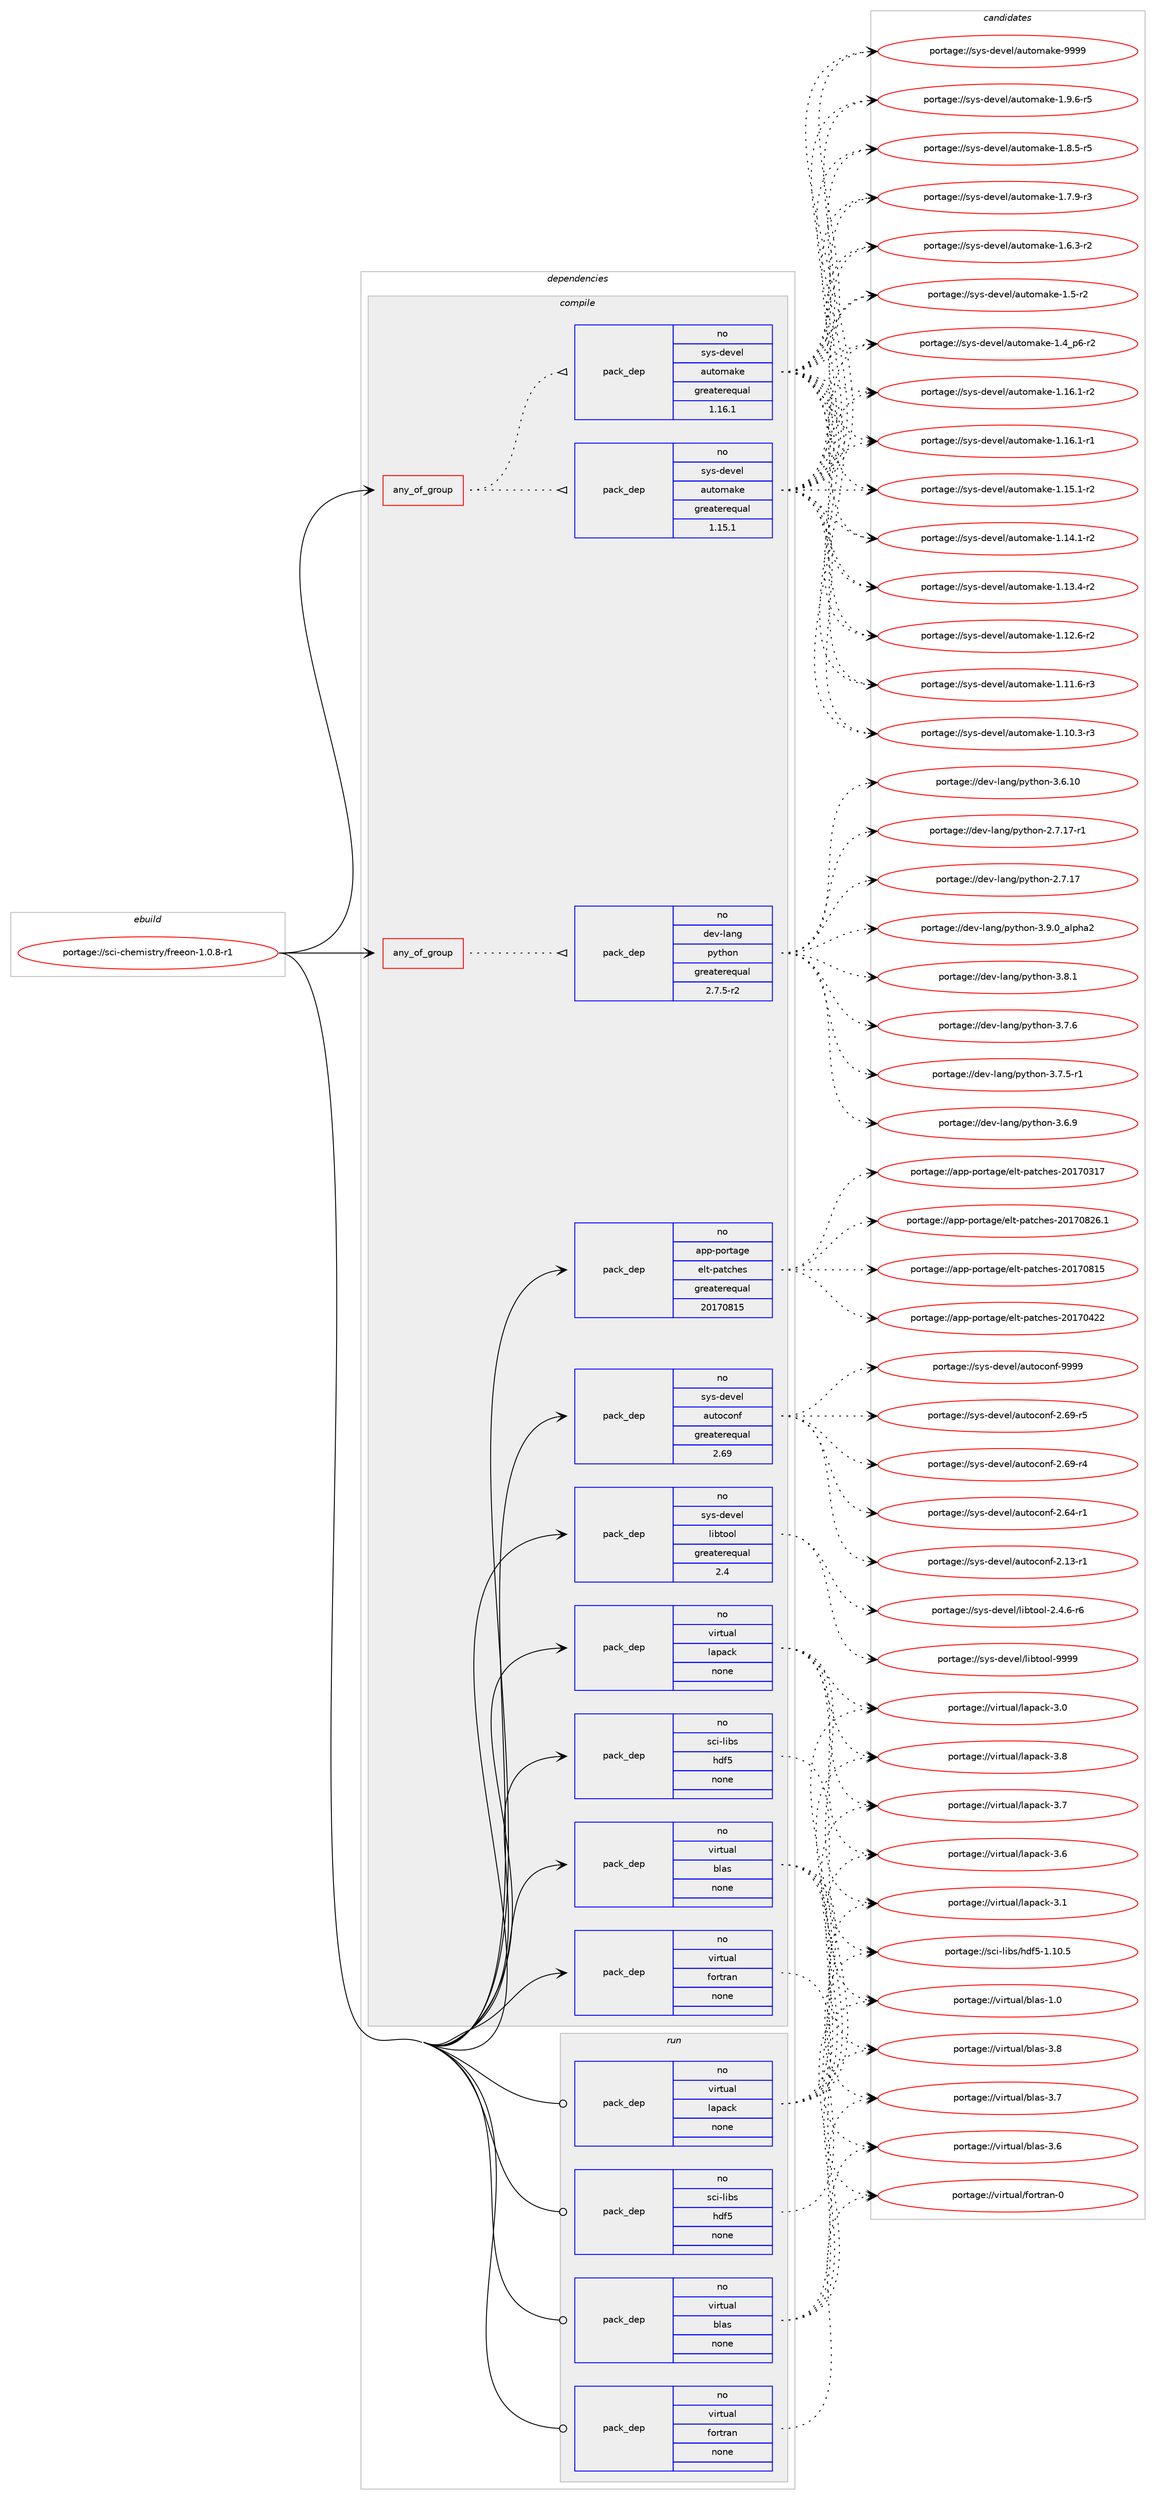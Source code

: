 digraph prolog {

# *************
# Graph options
# *************

newrank=true;
concentrate=true;
compound=true;
graph [rankdir=LR,fontname=Helvetica,fontsize=10,ranksep=1.5];#, ranksep=2.5, nodesep=0.2];
edge  [arrowhead=vee];
node  [fontname=Helvetica,fontsize=10];

# **********
# The ebuild
# **********

subgraph cluster_leftcol {
color=gray;
rank=same;
label=<<i>ebuild</i>>;
id [label="portage://sci-chemistry/freeon-1.0.8-r1", color=red, width=4, href="../sci-chemistry/freeon-1.0.8-r1.svg"];
}

# ****************
# The dependencies
# ****************

subgraph cluster_midcol {
color=gray;
label=<<i>dependencies</i>>;
subgraph cluster_compile {
fillcolor="#eeeeee";
style=filled;
label=<<i>compile</i>>;
subgraph any1622 {
dependency102707 [label=<<TABLE BORDER="0" CELLBORDER="1" CELLSPACING="0" CELLPADDING="4"><TR><TD CELLPADDING="10">any_of_group</TD></TR></TABLE>>, shape=none, color=red];subgraph pack80191 {
dependency102708 [label=<<TABLE BORDER="0" CELLBORDER="1" CELLSPACING="0" CELLPADDING="4" WIDTH="220"><TR><TD ROWSPAN="6" CELLPADDING="30">pack_dep</TD></TR><TR><TD WIDTH="110">no</TD></TR><TR><TD>dev-lang</TD></TR><TR><TD>python</TD></TR><TR><TD>greaterequal</TD></TR><TR><TD>2.7.5-r2</TD></TR></TABLE>>, shape=none, color=blue];
}
dependency102707:e -> dependency102708:w [weight=20,style="dotted",arrowhead="oinv"];
}
id:e -> dependency102707:w [weight=20,style="solid",arrowhead="vee"];
subgraph any1623 {
dependency102709 [label=<<TABLE BORDER="0" CELLBORDER="1" CELLSPACING="0" CELLPADDING="4"><TR><TD CELLPADDING="10">any_of_group</TD></TR></TABLE>>, shape=none, color=red];subgraph pack80192 {
dependency102710 [label=<<TABLE BORDER="0" CELLBORDER="1" CELLSPACING="0" CELLPADDING="4" WIDTH="220"><TR><TD ROWSPAN="6" CELLPADDING="30">pack_dep</TD></TR><TR><TD WIDTH="110">no</TD></TR><TR><TD>sys-devel</TD></TR><TR><TD>automake</TD></TR><TR><TD>greaterequal</TD></TR><TR><TD>1.16.1</TD></TR></TABLE>>, shape=none, color=blue];
}
dependency102709:e -> dependency102710:w [weight=20,style="dotted",arrowhead="oinv"];
subgraph pack80193 {
dependency102711 [label=<<TABLE BORDER="0" CELLBORDER="1" CELLSPACING="0" CELLPADDING="4" WIDTH="220"><TR><TD ROWSPAN="6" CELLPADDING="30">pack_dep</TD></TR><TR><TD WIDTH="110">no</TD></TR><TR><TD>sys-devel</TD></TR><TR><TD>automake</TD></TR><TR><TD>greaterequal</TD></TR><TR><TD>1.15.1</TD></TR></TABLE>>, shape=none, color=blue];
}
dependency102709:e -> dependency102711:w [weight=20,style="dotted",arrowhead="oinv"];
}
id:e -> dependency102709:w [weight=20,style="solid",arrowhead="vee"];
subgraph pack80194 {
dependency102712 [label=<<TABLE BORDER="0" CELLBORDER="1" CELLSPACING="0" CELLPADDING="4" WIDTH="220"><TR><TD ROWSPAN="6" CELLPADDING="30">pack_dep</TD></TR><TR><TD WIDTH="110">no</TD></TR><TR><TD>app-portage</TD></TR><TR><TD>elt-patches</TD></TR><TR><TD>greaterequal</TD></TR><TR><TD>20170815</TD></TR></TABLE>>, shape=none, color=blue];
}
id:e -> dependency102712:w [weight=20,style="solid",arrowhead="vee"];
subgraph pack80195 {
dependency102713 [label=<<TABLE BORDER="0" CELLBORDER="1" CELLSPACING="0" CELLPADDING="4" WIDTH="220"><TR><TD ROWSPAN="6" CELLPADDING="30">pack_dep</TD></TR><TR><TD WIDTH="110">no</TD></TR><TR><TD>sci-libs</TD></TR><TR><TD>hdf5</TD></TR><TR><TD>none</TD></TR><TR><TD></TD></TR></TABLE>>, shape=none, color=blue];
}
id:e -> dependency102713:w [weight=20,style="solid",arrowhead="vee"];
subgraph pack80196 {
dependency102714 [label=<<TABLE BORDER="0" CELLBORDER="1" CELLSPACING="0" CELLPADDING="4" WIDTH="220"><TR><TD ROWSPAN="6" CELLPADDING="30">pack_dep</TD></TR><TR><TD WIDTH="110">no</TD></TR><TR><TD>sys-devel</TD></TR><TR><TD>autoconf</TD></TR><TR><TD>greaterequal</TD></TR><TR><TD>2.69</TD></TR></TABLE>>, shape=none, color=blue];
}
id:e -> dependency102714:w [weight=20,style="solid",arrowhead="vee"];
subgraph pack80197 {
dependency102715 [label=<<TABLE BORDER="0" CELLBORDER="1" CELLSPACING="0" CELLPADDING="4" WIDTH="220"><TR><TD ROWSPAN="6" CELLPADDING="30">pack_dep</TD></TR><TR><TD WIDTH="110">no</TD></TR><TR><TD>sys-devel</TD></TR><TR><TD>libtool</TD></TR><TR><TD>greaterequal</TD></TR><TR><TD>2.4</TD></TR></TABLE>>, shape=none, color=blue];
}
id:e -> dependency102715:w [weight=20,style="solid",arrowhead="vee"];
subgraph pack80198 {
dependency102716 [label=<<TABLE BORDER="0" CELLBORDER="1" CELLSPACING="0" CELLPADDING="4" WIDTH="220"><TR><TD ROWSPAN="6" CELLPADDING="30">pack_dep</TD></TR><TR><TD WIDTH="110">no</TD></TR><TR><TD>virtual</TD></TR><TR><TD>blas</TD></TR><TR><TD>none</TD></TR><TR><TD></TD></TR></TABLE>>, shape=none, color=blue];
}
id:e -> dependency102716:w [weight=20,style="solid",arrowhead="vee"];
subgraph pack80199 {
dependency102717 [label=<<TABLE BORDER="0" CELLBORDER="1" CELLSPACING="0" CELLPADDING="4" WIDTH="220"><TR><TD ROWSPAN="6" CELLPADDING="30">pack_dep</TD></TR><TR><TD WIDTH="110">no</TD></TR><TR><TD>virtual</TD></TR><TR><TD>fortran</TD></TR><TR><TD>none</TD></TR><TR><TD></TD></TR></TABLE>>, shape=none, color=blue];
}
id:e -> dependency102717:w [weight=20,style="solid",arrowhead="vee"];
subgraph pack80200 {
dependency102718 [label=<<TABLE BORDER="0" CELLBORDER="1" CELLSPACING="0" CELLPADDING="4" WIDTH="220"><TR><TD ROWSPAN="6" CELLPADDING="30">pack_dep</TD></TR><TR><TD WIDTH="110">no</TD></TR><TR><TD>virtual</TD></TR><TR><TD>lapack</TD></TR><TR><TD>none</TD></TR><TR><TD></TD></TR></TABLE>>, shape=none, color=blue];
}
id:e -> dependency102718:w [weight=20,style="solid",arrowhead="vee"];
}
subgraph cluster_compileandrun {
fillcolor="#eeeeee";
style=filled;
label=<<i>compile and run</i>>;
}
subgraph cluster_run {
fillcolor="#eeeeee";
style=filled;
label=<<i>run</i>>;
subgraph pack80201 {
dependency102719 [label=<<TABLE BORDER="0" CELLBORDER="1" CELLSPACING="0" CELLPADDING="4" WIDTH="220"><TR><TD ROWSPAN="6" CELLPADDING="30">pack_dep</TD></TR><TR><TD WIDTH="110">no</TD></TR><TR><TD>sci-libs</TD></TR><TR><TD>hdf5</TD></TR><TR><TD>none</TD></TR><TR><TD></TD></TR></TABLE>>, shape=none, color=blue];
}
id:e -> dependency102719:w [weight=20,style="solid",arrowhead="odot"];
subgraph pack80202 {
dependency102720 [label=<<TABLE BORDER="0" CELLBORDER="1" CELLSPACING="0" CELLPADDING="4" WIDTH="220"><TR><TD ROWSPAN="6" CELLPADDING="30">pack_dep</TD></TR><TR><TD WIDTH="110">no</TD></TR><TR><TD>virtual</TD></TR><TR><TD>blas</TD></TR><TR><TD>none</TD></TR><TR><TD></TD></TR></TABLE>>, shape=none, color=blue];
}
id:e -> dependency102720:w [weight=20,style="solid",arrowhead="odot"];
subgraph pack80203 {
dependency102721 [label=<<TABLE BORDER="0" CELLBORDER="1" CELLSPACING="0" CELLPADDING="4" WIDTH="220"><TR><TD ROWSPAN="6" CELLPADDING="30">pack_dep</TD></TR><TR><TD WIDTH="110">no</TD></TR><TR><TD>virtual</TD></TR><TR><TD>fortran</TD></TR><TR><TD>none</TD></TR><TR><TD></TD></TR></TABLE>>, shape=none, color=blue];
}
id:e -> dependency102721:w [weight=20,style="solid",arrowhead="odot"];
subgraph pack80204 {
dependency102722 [label=<<TABLE BORDER="0" CELLBORDER="1" CELLSPACING="0" CELLPADDING="4" WIDTH="220"><TR><TD ROWSPAN="6" CELLPADDING="30">pack_dep</TD></TR><TR><TD WIDTH="110">no</TD></TR><TR><TD>virtual</TD></TR><TR><TD>lapack</TD></TR><TR><TD>none</TD></TR><TR><TD></TD></TR></TABLE>>, shape=none, color=blue];
}
id:e -> dependency102722:w [weight=20,style="solid",arrowhead="odot"];
}
}

# **************
# The candidates
# **************

subgraph cluster_choices {
rank=same;
color=gray;
label=<<i>candidates</i>>;

subgraph choice80191 {
color=black;
nodesep=1;
choice10010111845108971101034711212111610411111045514657464895971081121049750 [label="portage://dev-lang/python-3.9.0_alpha2", color=red, width=4,href="../dev-lang/python-3.9.0_alpha2.svg"];
choice100101118451089711010347112121116104111110455146564649 [label="portage://dev-lang/python-3.8.1", color=red, width=4,href="../dev-lang/python-3.8.1.svg"];
choice100101118451089711010347112121116104111110455146554654 [label="portage://dev-lang/python-3.7.6", color=red, width=4,href="../dev-lang/python-3.7.6.svg"];
choice1001011184510897110103471121211161041111104551465546534511449 [label="portage://dev-lang/python-3.7.5-r1", color=red, width=4,href="../dev-lang/python-3.7.5-r1.svg"];
choice100101118451089711010347112121116104111110455146544657 [label="portage://dev-lang/python-3.6.9", color=red, width=4,href="../dev-lang/python-3.6.9.svg"];
choice10010111845108971101034711212111610411111045514654464948 [label="portage://dev-lang/python-3.6.10", color=red, width=4,href="../dev-lang/python-3.6.10.svg"];
choice100101118451089711010347112121116104111110455046554649554511449 [label="portage://dev-lang/python-2.7.17-r1", color=red, width=4,href="../dev-lang/python-2.7.17-r1.svg"];
choice10010111845108971101034711212111610411111045504655464955 [label="portage://dev-lang/python-2.7.17", color=red, width=4,href="../dev-lang/python-2.7.17.svg"];
dependency102708:e -> choice10010111845108971101034711212111610411111045514657464895971081121049750:w [style=dotted,weight="100"];
dependency102708:e -> choice100101118451089711010347112121116104111110455146564649:w [style=dotted,weight="100"];
dependency102708:e -> choice100101118451089711010347112121116104111110455146554654:w [style=dotted,weight="100"];
dependency102708:e -> choice1001011184510897110103471121211161041111104551465546534511449:w [style=dotted,weight="100"];
dependency102708:e -> choice100101118451089711010347112121116104111110455146544657:w [style=dotted,weight="100"];
dependency102708:e -> choice10010111845108971101034711212111610411111045514654464948:w [style=dotted,weight="100"];
dependency102708:e -> choice100101118451089711010347112121116104111110455046554649554511449:w [style=dotted,weight="100"];
dependency102708:e -> choice10010111845108971101034711212111610411111045504655464955:w [style=dotted,weight="100"];
}
subgraph choice80192 {
color=black;
nodesep=1;
choice115121115451001011181011084797117116111109971071014557575757 [label="portage://sys-devel/automake-9999", color=red, width=4,href="../sys-devel/automake-9999.svg"];
choice115121115451001011181011084797117116111109971071014549465746544511453 [label="portage://sys-devel/automake-1.9.6-r5", color=red, width=4,href="../sys-devel/automake-1.9.6-r5.svg"];
choice115121115451001011181011084797117116111109971071014549465646534511453 [label="portage://sys-devel/automake-1.8.5-r5", color=red, width=4,href="../sys-devel/automake-1.8.5-r5.svg"];
choice115121115451001011181011084797117116111109971071014549465546574511451 [label="portage://sys-devel/automake-1.7.9-r3", color=red, width=4,href="../sys-devel/automake-1.7.9-r3.svg"];
choice115121115451001011181011084797117116111109971071014549465446514511450 [label="portage://sys-devel/automake-1.6.3-r2", color=red, width=4,href="../sys-devel/automake-1.6.3-r2.svg"];
choice11512111545100101118101108479711711611110997107101454946534511450 [label="portage://sys-devel/automake-1.5-r2", color=red, width=4,href="../sys-devel/automake-1.5-r2.svg"];
choice115121115451001011181011084797117116111109971071014549465295112544511450 [label="portage://sys-devel/automake-1.4_p6-r2", color=red, width=4,href="../sys-devel/automake-1.4_p6-r2.svg"];
choice11512111545100101118101108479711711611110997107101454946495446494511450 [label="portage://sys-devel/automake-1.16.1-r2", color=red, width=4,href="../sys-devel/automake-1.16.1-r2.svg"];
choice11512111545100101118101108479711711611110997107101454946495446494511449 [label="portage://sys-devel/automake-1.16.1-r1", color=red, width=4,href="../sys-devel/automake-1.16.1-r1.svg"];
choice11512111545100101118101108479711711611110997107101454946495346494511450 [label="portage://sys-devel/automake-1.15.1-r2", color=red, width=4,href="../sys-devel/automake-1.15.1-r2.svg"];
choice11512111545100101118101108479711711611110997107101454946495246494511450 [label="portage://sys-devel/automake-1.14.1-r2", color=red, width=4,href="../sys-devel/automake-1.14.1-r2.svg"];
choice11512111545100101118101108479711711611110997107101454946495146524511450 [label="portage://sys-devel/automake-1.13.4-r2", color=red, width=4,href="../sys-devel/automake-1.13.4-r2.svg"];
choice11512111545100101118101108479711711611110997107101454946495046544511450 [label="portage://sys-devel/automake-1.12.6-r2", color=red, width=4,href="../sys-devel/automake-1.12.6-r2.svg"];
choice11512111545100101118101108479711711611110997107101454946494946544511451 [label="portage://sys-devel/automake-1.11.6-r3", color=red, width=4,href="../sys-devel/automake-1.11.6-r3.svg"];
choice11512111545100101118101108479711711611110997107101454946494846514511451 [label="portage://sys-devel/automake-1.10.3-r3", color=red, width=4,href="../sys-devel/automake-1.10.3-r3.svg"];
dependency102710:e -> choice115121115451001011181011084797117116111109971071014557575757:w [style=dotted,weight="100"];
dependency102710:e -> choice115121115451001011181011084797117116111109971071014549465746544511453:w [style=dotted,weight="100"];
dependency102710:e -> choice115121115451001011181011084797117116111109971071014549465646534511453:w [style=dotted,weight="100"];
dependency102710:e -> choice115121115451001011181011084797117116111109971071014549465546574511451:w [style=dotted,weight="100"];
dependency102710:e -> choice115121115451001011181011084797117116111109971071014549465446514511450:w [style=dotted,weight="100"];
dependency102710:e -> choice11512111545100101118101108479711711611110997107101454946534511450:w [style=dotted,weight="100"];
dependency102710:e -> choice115121115451001011181011084797117116111109971071014549465295112544511450:w [style=dotted,weight="100"];
dependency102710:e -> choice11512111545100101118101108479711711611110997107101454946495446494511450:w [style=dotted,weight="100"];
dependency102710:e -> choice11512111545100101118101108479711711611110997107101454946495446494511449:w [style=dotted,weight="100"];
dependency102710:e -> choice11512111545100101118101108479711711611110997107101454946495346494511450:w [style=dotted,weight="100"];
dependency102710:e -> choice11512111545100101118101108479711711611110997107101454946495246494511450:w [style=dotted,weight="100"];
dependency102710:e -> choice11512111545100101118101108479711711611110997107101454946495146524511450:w [style=dotted,weight="100"];
dependency102710:e -> choice11512111545100101118101108479711711611110997107101454946495046544511450:w [style=dotted,weight="100"];
dependency102710:e -> choice11512111545100101118101108479711711611110997107101454946494946544511451:w [style=dotted,weight="100"];
dependency102710:e -> choice11512111545100101118101108479711711611110997107101454946494846514511451:w [style=dotted,weight="100"];
}
subgraph choice80193 {
color=black;
nodesep=1;
choice115121115451001011181011084797117116111109971071014557575757 [label="portage://sys-devel/automake-9999", color=red, width=4,href="../sys-devel/automake-9999.svg"];
choice115121115451001011181011084797117116111109971071014549465746544511453 [label="portage://sys-devel/automake-1.9.6-r5", color=red, width=4,href="../sys-devel/automake-1.9.6-r5.svg"];
choice115121115451001011181011084797117116111109971071014549465646534511453 [label="portage://sys-devel/automake-1.8.5-r5", color=red, width=4,href="../sys-devel/automake-1.8.5-r5.svg"];
choice115121115451001011181011084797117116111109971071014549465546574511451 [label="portage://sys-devel/automake-1.7.9-r3", color=red, width=4,href="../sys-devel/automake-1.7.9-r3.svg"];
choice115121115451001011181011084797117116111109971071014549465446514511450 [label="portage://sys-devel/automake-1.6.3-r2", color=red, width=4,href="../sys-devel/automake-1.6.3-r2.svg"];
choice11512111545100101118101108479711711611110997107101454946534511450 [label="portage://sys-devel/automake-1.5-r2", color=red, width=4,href="../sys-devel/automake-1.5-r2.svg"];
choice115121115451001011181011084797117116111109971071014549465295112544511450 [label="portage://sys-devel/automake-1.4_p6-r2", color=red, width=4,href="../sys-devel/automake-1.4_p6-r2.svg"];
choice11512111545100101118101108479711711611110997107101454946495446494511450 [label="portage://sys-devel/automake-1.16.1-r2", color=red, width=4,href="../sys-devel/automake-1.16.1-r2.svg"];
choice11512111545100101118101108479711711611110997107101454946495446494511449 [label="portage://sys-devel/automake-1.16.1-r1", color=red, width=4,href="../sys-devel/automake-1.16.1-r1.svg"];
choice11512111545100101118101108479711711611110997107101454946495346494511450 [label="portage://sys-devel/automake-1.15.1-r2", color=red, width=4,href="../sys-devel/automake-1.15.1-r2.svg"];
choice11512111545100101118101108479711711611110997107101454946495246494511450 [label="portage://sys-devel/automake-1.14.1-r2", color=red, width=4,href="../sys-devel/automake-1.14.1-r2.svg"];
choice11512111545100101118101108479711711611110997107101454946495146524511450 [label="portage://sys-devel/automake-1.13.4-r2", color=red, width=4,href="../sys-devel/automake-1.13.4-r2.svg"];
choice11512111545100101118101108479711711611110997107101454946495046544511450 [label="portage://sys-devel/automake-1.12.6-r2", color=red, width=4,href="../sys-devel/automake-1.12.6-r2.svg"];
choice11512111545100101118101108479711711611110997107101454946494946544511451 [label="portage://sys-devel/automake-1.11.6-r3", color=red, width=4,href="../sys-devel/automake-1.11.6-r3.svg"];
choice11512111545100101118101108479711711611110997107101454946494846514511451 [label="portage://sys-devel/automake-1.10.3-r3", color=red, width=4,href="../sys-devel/automake-1.10.3-r3.svg"];
dependency102711:e -> choice115121115451001011181011084797117116111109971071014557575757:w [style=dotted,weight="100"];
dependency102711:e -> choice115121115451001011181011084797117116111109971071014549465746544511453:w [style=dotted,weight="100"];
dependency102711:e -> choice115121115451001011181011084797117116111109971071014549465646534511453:w [style=dotted,weight="100"];
dependency102711:e -> choice115121115451001011181011084797117116111109971071014549465546574511451:w [style=dotted,weight="100"];
dependency102711:e -> choice115121115451001011181011084797117116111109971071014549465446514511450:w [style=dotted,weight="100"];
dependency102711:e -> choice11512111545100101118101108479711711611110997107101454946534511450:w [style=dotted,weight="100"];
dependency102711:e -> choice115121115451001011181011084797117116111109971071014549465295112544511450:w [style=dotted,weight="100"];
dependency102711:e -> choice11512111545100101118101108479711711611110997107101454946495446494511450:w [style=dotted,weight="100"];
dependency102711:e -> choice11512111545100101118101108479711711611110997107101454946495446494511449:w [style=dotted,weight="100"];
dependency102711:e -> choice11512111545100101118101108479711711611110997107101454946495346494511450:w [style=dotted,weight="100"];
dependency102711:e -> choice11512111545100101118101108479711711611110997107101454946495246494511450:w [style=dotted,weight="100"];
dependency102711:e -> choice11512111545100101118101108479711711611110997107101454946495146524511450:w [style=dotted,weight="100"];
dependency102711:e -> choice11512111545100101118101108479711711611110997107101454946495046544511450:w [style=dotted,weight="100"];
dependency102711:e -> choice11512111545100101118101108479711711611110997107101454946494946544511451:w [style=dotted,weight="100"];
dependency102711:e -> choice11512111545100101118101108479711711611110997107101454946494846514511451:w [style=dotted,weight="100"];
}
subgraph choice80194 {
color=black;
nodesep=1;
choice971121124511211111411697103101471011081164511297116991041011154550484955485650544649 [label="portage://app-portage/elt-patches-20170826.1", color=red, width=4,href="../app-portage/elt-patches-20170826.1.svg"];
choice97112112451121111141169710310147101108116451129711699104101115455048495548564953 [label="portage://app-portage/elt-patches-20170815", color=red, width=4,href="../app-portage/elt-patches-20170815.svg"];
choice97112112451121111141169710310147101108116451129711699104101115455048495548525050 [label="portage://app-portage/elt-patches-20170422", color=red, width=4,href="../app-portage/elt-patches-20170422.svg"];
choice97112112451121111141169710310147101108116451129711699104101115455048495548514955 [label="portage://app-portage/elt-patches-20170317", color=red, width=4,href="../app-portage/elt-patches-20170317.svg"];
dependency102712:e -> choice971121124511211111411697103101471011081164511297116991041011154550484955485650544649:w [style=dotted,weight="100"];
dependency102712:e -> choice97112112451121111141169710310147101108116451129711699104101115455048495548564953:w [style=dotted,weight="100"];
dependency102712:e -> choice97112112451121111141169710310147101108116451129711699104101115455048495548525050:w [style=dotted,weight="100"];
dependency102712:e -> choice97112112451121111141169710310147101108116451129711699104101115455048495548514955:w [style=dotted,weight="100"];
}
subgraph choice80195 {
color=black;
nodesep=1;
choice115991054510810598115471041001025345494649484653 [label="portage://sci-libs/hdf5-1.10.5", color=red, width=4,href="../sci-libs/hdf5-1.10.5.svg"];
dependency102713:e -> choice115991054510810598115471041001025345494649484653:w [style=dotted,weight="100"];
}
subgraph choice80196 {
color=black;
nodesep=1;
choice115121115451001011181011084797117116111991111101024557575757 [label="portage://sys-devel/autoconf-9999", color=red, width=4,href="../sys-devel/autoconf-9999.svg"];
choice1151211154510010111810110847971171161119911111010245504654574511453 [label="portage://sys-devel/autoconf-2.69-r5", color=red, width=4,href="../sys-devel/autoconf-2.69-r5.svg"];
choice1151211154510010111810110847971171161119911111010245504654574511452 [label="portage://sys-devel/autoconf-2.69-r4", color=red, width=4,href="../sys-devel/autoconf-2.69-r4.svg"];
choice1151211154510010111810110847971171161119911111010245504654524511449 [label="portage://sys-devel/autoconf-2.64-r1", color=red, width=4,href="../sys-devel/autoconf-2.64-r1.svg"];
choice1151211154510010111810110847971171161119911111010245504649514511449 [label="portage://sys-devel/autoconf-2.13-r1", color=red, width=4,href="../sys-devel/autoconf-2.13-r1.svg"];
dependency102714:e -> choice115121115451001011181011084797117116111991111101024557575757:w [style=dotted,weight="100"];
dependency102714:e -> choice1151211154510010111810110847971171161119911111010245504654574511453:w [style=dotted,weight="100"];
dependency102714:e -> choice1151211154510010111810110847971171161119911111010245504654574511452:w [style=dotted,weight="100"];
dependency102714:e -> choice1151211154510010111810110847971171161119911111010245504654524511449:w [style=dotted,weight="100"];
dependency102714:e -> choice1151211154510010111810110847971171161119911111010245504649514511449:w [style=dotted,weight="100"];
}
subgraph choice80197 {
color=black;
nodesep=1;
choice1151211154510010111810110847108105981161111111084557575757 [label="portage://sys-devel/libtool-9999", color=red, width=4,href="../sys-devel/libtool-9999.svg"];
choice1151211154510010111810110847108105981161111111084550465246544511454 [label="portage://sys-devel/libtool-2.4.6-r6", color=red, width=4,href="../sys-devel/libtool-2.4.6-r6.svg"];
dependency102715:e -> choice1151211154510010111810110847108105981161111111084557575757:w [style=dotted,weight="100"];
dependency102715:e -> choice1151211154510010111810110847108105981161111111084550465246544511454:w [style=dotted,weight="100"];
}
subgraph choice80198 {
color=black;
nodesep=1;
choice1181051141161179710847981089711545514656 [label="portage://virtual/blas-3.8", color=red, width=4,href="../virtual/blas-3.8.svg"];
choice1181051141161179710847981089711545514655 [label="portage://virtual/blas-3.7", color=red, width=4,href="../virtual/blas-3.7.svg"];
choice1181051141161179710847981089711545514654 [label="portage://virtual/blas-3.6", color=red, width=4,href="../virtual/blas-3.6.svg"];
choice1181051141161179710847981089711545494648 [label="portage://virtual/blas-1.0", color=red, width=4,href="../virtual/blas-1.0.svg"];
dependency102716:e -> choice1181051141161179710847981089711545514656:w [style=dotted,weight="100"];
dependency102716:e -> choice1181051141161179710847981089711545514655:w [style=dotted,weight="100"];
dependency102716:e -> choice1181051141161179710847981089711545514654:w [style=dotted,weight="100"];
dependency102716:e -> choice1181051141161179710847981089711545494648:w [style=dotted,weight="100"];
}
subgraph choice80199 {
color=black;
nodesep=1;
choice1181051141161179710847102111114116114971104548 [label="portage://virtual/fortran-0", color=red, width=4,href="../virtual/fortran-0.svg"];
dependency102717:e -> choice1181051141161179710847102111114116114971104548:w [style=dotted,weight="100"];
}
subgraph choice80200 {
color=black;
nodesep=1;
choice118105114116117971084710897112979910745514656 [label="portage://virtual/lapack-3.8", color=red, width=4,href="../virtual/lapack-3.8.svg"];
choice118105114116117971084710897112979910745514655 [label="portage://virtual/lapack-3.7", color=red, width=4,href="../virtual/lapack-3.7.svg"];
choice118105114116117971084710897112979910745514654 [label="portage://virtual/lapack-3.6", color=red, width=4,href="../virtual/lapack-3.6.svg"];
choice118105114116117971084710897112979910745514649 [label="portage://virtual/lapack-3.1", color=red, width=4,href="../virtual/lapack-3.1.svg"];
choice118105114116117971084710897112979910745514648 [label="portage://virtual/lapack-3.0", color=red, width=4,href="../virtual/lapack-3.0.svg"];
dependency102718:e -> choice118105114116117971084710897112979910745514656:w [style=dotted,weight="100"];
dependency102718:e -> choice118105114116117971084710897112979910745514655:w [style=dotted,weight="100"];
dependency102718:e -> choice118105114116117971084710897112979910745514654:w [style=dotted,weight="100"];
dependency102718:e -> choice118105114116117971084710897112979910745514649:w [style=dotted,weight="100"];
dependency102718:e -> choice118105114116117971084710897112979910745514648:w [style=dotted,weight="100"];
}
subgraph choice80201 {
color=black;
nodesep=1;
choice115991054510810598115471041001025345494649484653 [label="portage://sci-libs/hdf5-1.10.5", color=red, width=4,href="../sci-libs/hdf5-1.10.5.svg"];
dependency102719:e -> choice115991054510810598115471041001025345494649484653:w [style=dotted,weight="100"];
}
subgraph choice80202 {
color=black;
nodesep=1;
choice1181051141161179710847981089711545514656 [label="portage://virtual/blas-3.8", color=red, width=4,href="../virtual/blas-3.8.svg"];
choice1181051141161179710847981089711545514655 [label="portage://virtual/blas-3.7", color=red, width=4,href="../virtual/blas-3.7.svg"];
choice1181051141161179710847981089711545514654 [label="portage://virtual/blas-3.6", color=red, width=4,href="../virtual/blas-3.6.svg"];
choice1181051141161179710847981089711545494648 [label="portage://virtual/blas-1.0", color=red, width=4,href="../virtual/blas-1.0.svg"];
dependency102720:e -> choice1181051141161179710847981089711545514656:w [style=dotted,weight="100"];
dependency102720:e -> choice1181051141161179710847981089711545514655:w [style=dotted,weight="100"];
dependency102720:e -> choice1181051141161179710847981089711545514654:w [style=dotted,weight="100"];
dependency102720:e -> choice1181051141161179710847981089711545494648:w [style=dotted,weight="100"];
}
subgraph choice80203 {
color=black;
nodesep=1;
choice1181051141161179710847102111114116114971104548 [label="portage://virtual/fortran-0", color=red, width=4,href="../virtual/fortran-0.svg"];
dependency102721:e -> choice1181051141161179710847102111114116114971104548:w [style=dotted,weight="100"];
}
subgraph choice80204 {
color=black;
nodesep=1;
choice118105114116117971084710897112979910745514656 [label="portage://virtual/lapack-3.8", color=red, width=4,href="../virtual/lapack-3.8.svg"];
choice118105114116117971084710897112979910745514655 [label="portage://virtual/lapack-3.7", color=red, width=4,href="../virtual/lapack-3.7.svg"];
choice118105114116117971084710897112979910745514654 [label="portage://virtual/lapack-3.6", color=red, width=4,href="../virtual/lapack-3.6.svg"];
choice118105114116117971084710897112979910745514649 [label="portage://virtual/lapack-3.1", color=red, width=4,href="../virtual/lapack-3.1.svg"];
choice118105114116117971084710897112979910745514648 [label="portage://virtual/lapack-3.0", color=red, width=4,href="../virtual/lapack-3.0.svg"];
dependency102722:e -> choice118105114116117971084710897112979910745514656:w [style=dotted,weight="100"];
dependency102722:e -> choice118105114116117971084710897112979910745514655:w [style=dotted,weight="100"];
dependency102722:e -> choice118105114116117971084710897112979910745514654:w [style=dotted,weight="100"];
dependency102722:e -> choice118105114116117971084710897112979910745514649:w [style=dotted,weight="100"];
dependency102722:e -> choice118105114116117971084710897112979910745514648:w [style=dotted,weight="100"];
}
}

}
